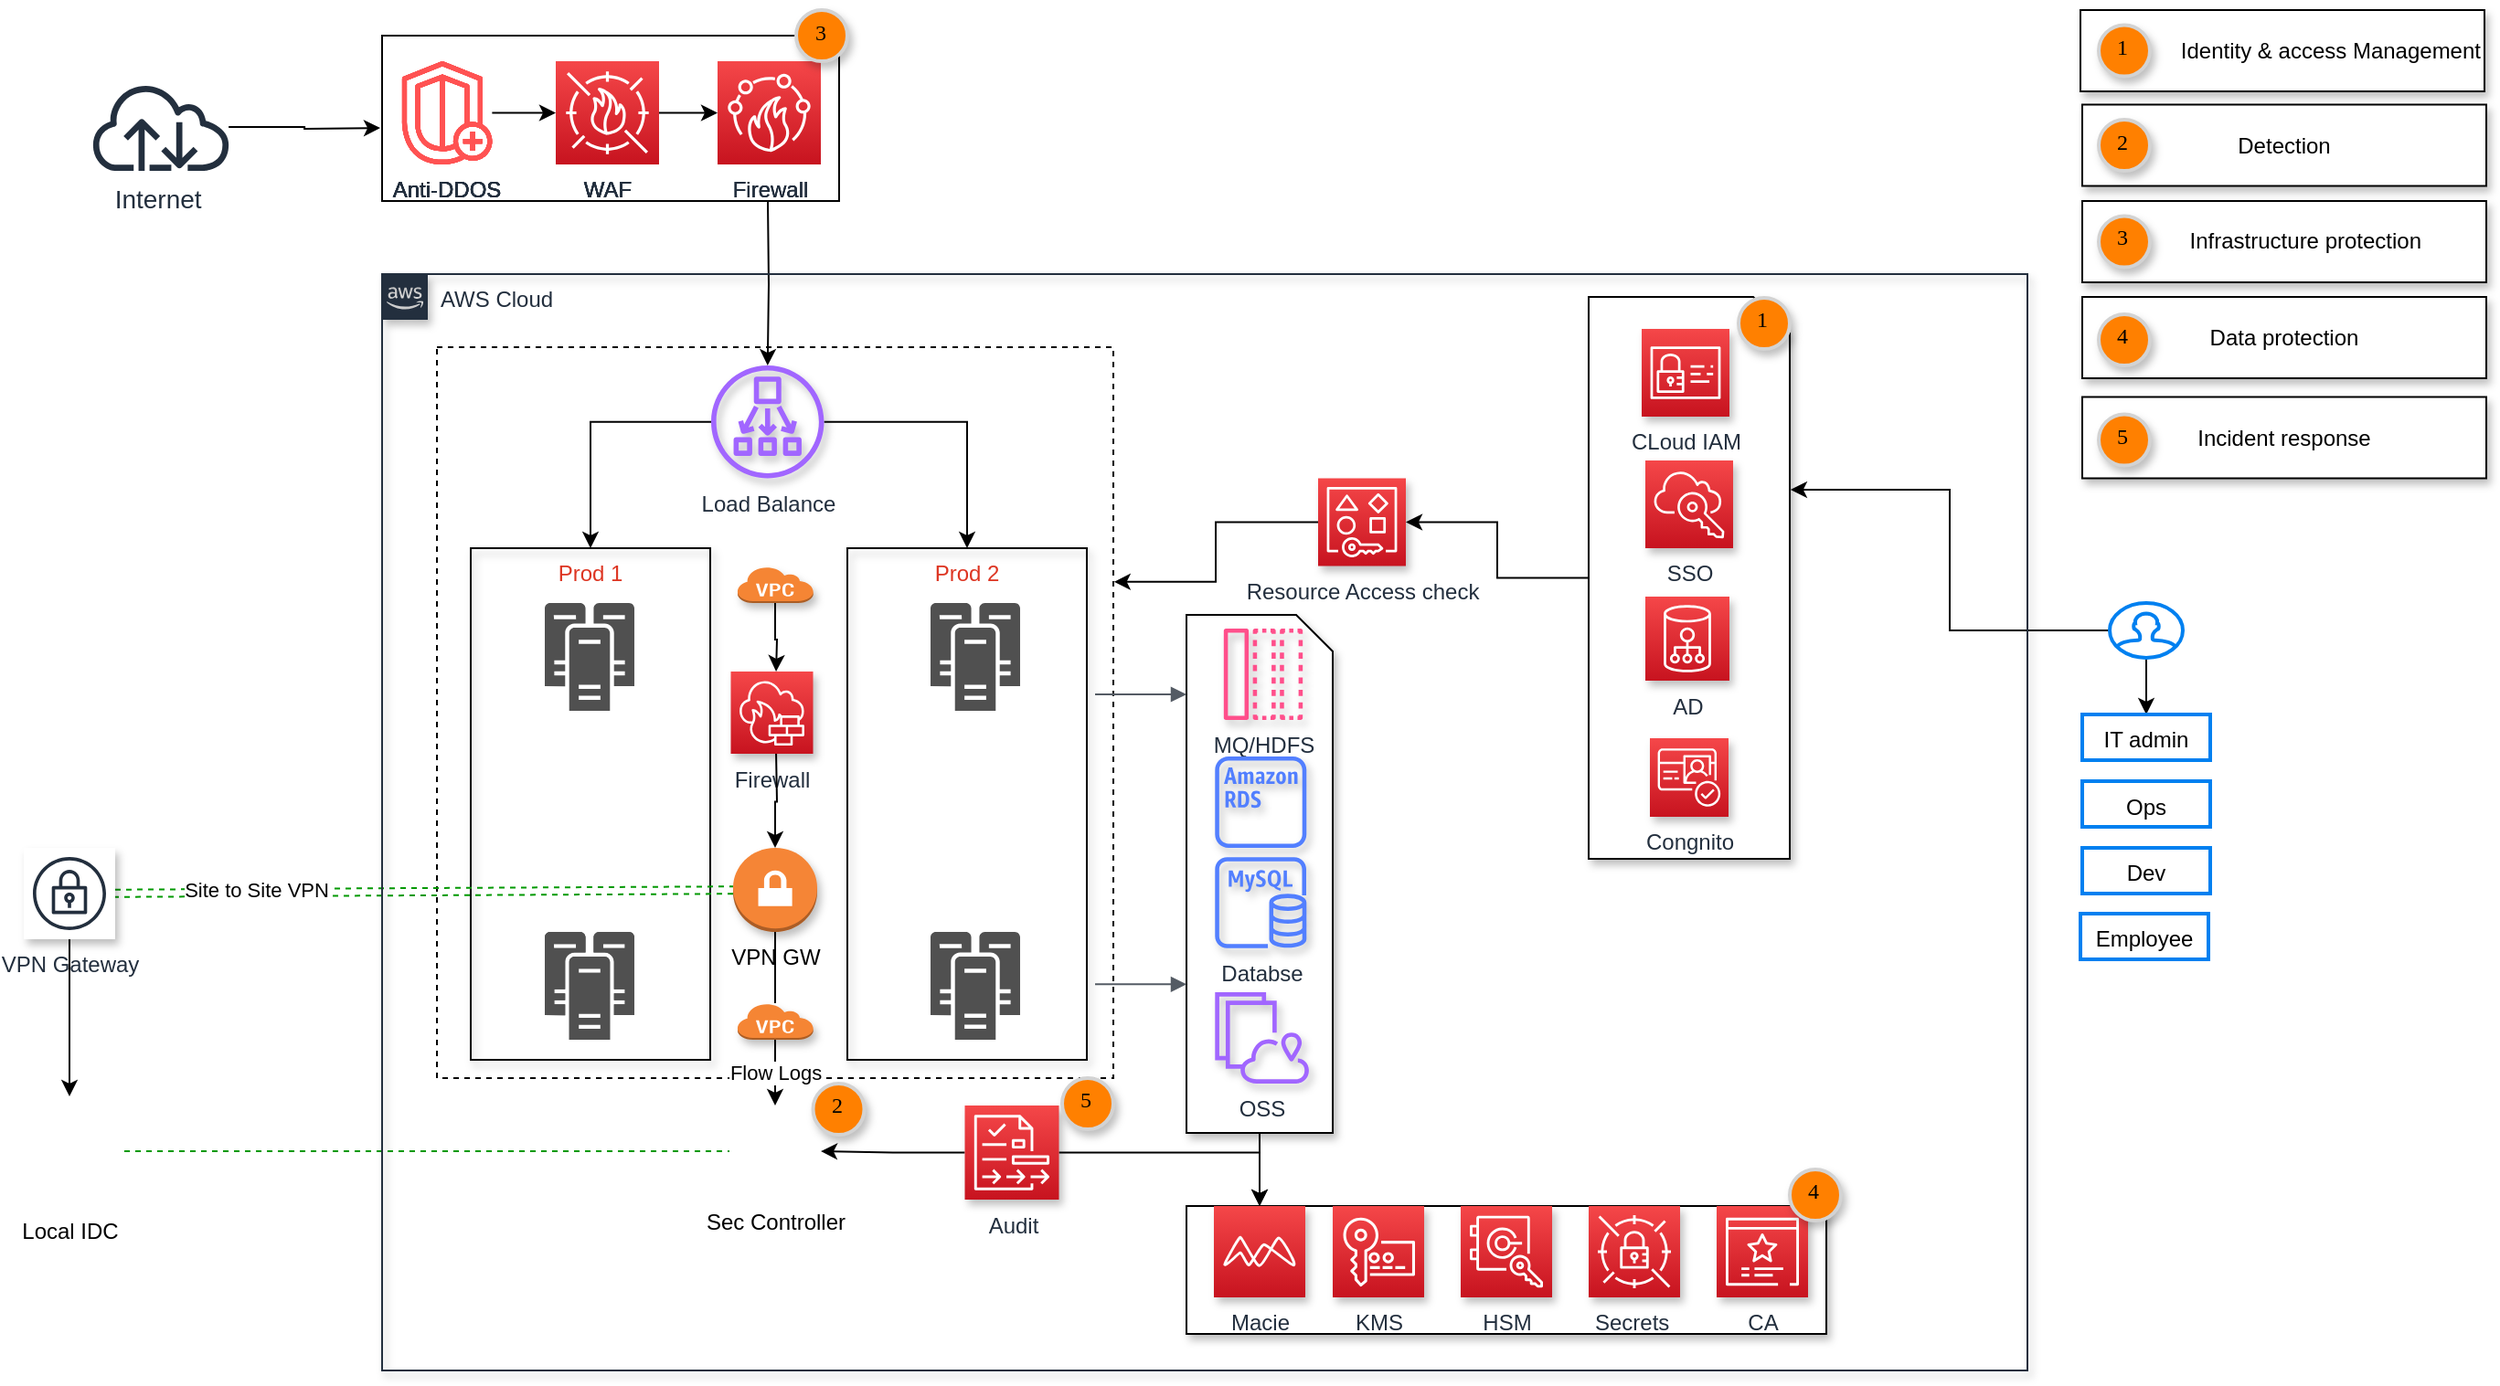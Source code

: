<mxfile version="15.0.3" type="github">
  <diagram id="Ht1M8jgEwFfnCIfOTk4-" name="Page-1">
    <mxGraphModel dx="1703" dy="727" grid="1" gridSize="10" guides="1" tooltips="1" connect="1" arrows="1" fold="1" page="1" pageScale="1" pageWidth="1169" pageHeight="827" math="0" shadow="0">
      <root>
        <mxCell id="0" />
        <mxCell id="1" parent="0" />
        <mxCell id="SFy-r6-ZwJ_fSL5g5nnQ-29" value="" style="fillColor=none;strokeColor=#000000;verticalAlign=top;fontStyle=0;fontColor=#DD3522;" vertex="1" parent="1">
          <mxGeometry x="240" y="29.5" width="250" height="90.5" as="geometry" />
        </mxCell>
        <mxCell id="UEzPUAAOIrF-is8g5C7q-107" value="" style="rounded=0;whiteSpace=wrap;html=1;labelBackgroundColor=none;fillColor=none;dashed=1;" parent="1" vertex="1">
          <mxGeometry x="270" y="200" width="370" height="400" as="geometry" />
        </mxCell>
        <mxCell id="SFy-r6-ZwJ_fSL5g5nnQ-14" style="edgeStyle=orthogonalEdgeStyle;rounded=0;orthogonalLoop=1;jettySize=auto;html=1;entryX=0;entryY=0.5;entryDx=0;entryDy=0;" edge="1" parent="1" source="SFy-r6-ZwJ_fSL5g5nnQ-13">
          <mxGeometry relative="1" as="geometry">
            <mxPoint x="239" y="80" as="targetPoint" />
          </mxGeometry>
        </mxCell>
        <mxCell id="SFy-r6-ZwJ_fSL5g5nnQ-13" value="&lt;font style=&quot;font-size: 14px&quot;&gt;Internet&amp;nbsp;&lt;/font&gt;" style="outlineConnect=0;fontColor=#232F3E;gradientColor=none;fillColor=#232F3E;strokeColor=none;dashed=0;verticalLabelPosition=bottom;verticalAlign=top;align=center;html=1;fontSize=12;fontStyle=0;aspect=fixed;pointerEvents=1;shape=mxgraph.aws4.internet;" vertex="1" parent="1">
          <mxGeometry x="80" y="55.5" width="78" height="48" as="geometry" />
        </mxCell>
        <mxCell id="SFy-r6-ZwJ_fSL5g5nnQ-16" value="Anti-DDOS" style="outlineConnect=0;fontColor=#232F3E;gradientColor=none;fillColor=#FF5252;strokeColor=none;dashed=0;verticalLabelPosition=bottom;verticalAlign=top;align=center;html=1;fontSize=12;fontStyle=0;aspect=fixed;pointerEvents=1;shape=mxgraph.aws4.shield_shield_advanced;" vertex="1" parent="1">
          <mxGeometry x="250" y="43.5" width="50.71" height="56.5" as="geometry" />
        </mxCell>
        <mxCell id="SFy-r6-ZwJ_fSL5g5nnQ-17" value="WAF" style="points=[[0,0,0],[0.25,0,0],[0.5,0,0],[0.75,0,0],[1,0,0],[0,1,0],[0.25,1,0],[0.5,1,0],[0.75,1,0],[1,1,0],[0,0.25,0],[0,0.5,0],[0,0.75,0],[1,0.25,0],[1,0.5,0],[1,0.75,0]];outlineConnect=0;fontColor=#232F3E;gradientColor=#F54749;gradientDirection=north;fillColor=#C7131F;strokeColor=#ffffff;dashed=0;verticalLabelPosition=bottom;verticalAlign=top;align=center;html=1;fontSize=12;fontStyle=0;aspect=fixed;shape=mxgraph.aws4.resourceIcon;resIcon=mxgraph.aws4.waf;" vertex="1" parent="1">
          <mxGeometry x="335" y="43.5" width="56.5" height="56.5" as="geometry" />
        </mxCell>
        <mxCell id="SFy-r6-ZwJ_fSL5g5nnQ-20" value="Firewall" style="points=[[0,0,0],[0.25,0,0],[0.5,0,0],[0.75,0,0],[1,0,0],[0,1,0],[0.25,1,0],[0.5,1,0],[0.75,1,0],[1,1,0],[0,0.25,0],[0,0.5,0],[0,0.75,0],[1,0.25,0],[1,0.5,0],[1,0.75,0]];outlineConnect=0;fontColor=#232F3E;gradientColor=#F54749;gradientDirection=north;fillColor=#C7131F;strokeColor=#ffffff;dashed=0;verticalLabelPosition=bottom;verticalAlign=top;align=center;html=1;fontSize=12;fontStyle=0;aspect=fixed;shape=mxgraph.aws4.resourceIcon;resIcon=mxgraph.aws4.firewall_manager;" vertex="1" parent="1">
          <mxGeometry x="423.5" y="43.5" width="56.5" height="56.5" as="geometry" />
        </mxCell>
        <mxCell id="SFy-r6-ZwJ_fSL5g5nnQ-21" value="Firewall" style="points=[[0,0,0],[0.25,0,0],[0.5,0,0],[0.75,0,0],[1,0,0],[0,1,0],[0.25,1,0],[0.5,1,0],[0.75,1,0],[1,1,0],[0,0.25,0],[0,0.5,0],[0,0.75,0],[1,0.25,0],[1,0.5,0],[1,0.75,0]];outlineConnect=0;fontColor=#232F3E;gradientColor=#F54749;gradientDirection=north;fillColor=#C7131F;strokeColor=#ffffff;dashed=0;verticalLabelPosition=bottom;verticalAlign=top;align=center;html=1;fontSize=12;fontStyle=0;aspect=fixed;shape=mxgraph.aws4.resourceIcon;resIcon=mxgraph.aws4.firewall_manager;" vertex="1" parent="1">
          <mxGeometry x="423.5" y="43.5" width="56.5" height="56.5" as="geometry" />
        </mxCell>
        <mxCell id="SFy-r6-ZwJ_fSL5g5nnQ-51" value="" style="edgeStyle=orthogonalEdgeStyle;rounded=0;orthogonalLoop=1;jettySize=auto;html=1;" edge="1" parent="1" target="SFy-r6-ZwJ_fSL5g5nnQ-49">
          <mxGeometry relative="1" as="geometry">
            <mxPoint x="451" y="120" as="sourcePoint" />
          </mxGeometry>
        </mxCell>
        <mxCell id="SFy-r6-ZwJ_fSL5g5nnQ-23" value="Firewall" style="points=[[0,0,0],[0.25,0,0],[0.5,0,0],[0.75,0,0],[1,0,0],[0,1,0],[0.25,1,0],[0.5,1,0],[0.75,1,0],[1,1,0],[0,0.25,0],[0,0.5,0],[0,0.75,0],[1,0.25,0],[1,0.5,0],[1,0.75,0]];outlineConnect=0;fontColor=#232F3E;gradientColor=#F54749;gradientDirection=north;fillColor=#C7131F;strokeColor=#ffffff;dashed=0;verticalLabelPosition=bottom;verticalAlign=top;align=center;html=1;fontSize=12;fontStyle=0;aspect=fixed;shape=mxgraph.aws4.resourceIcon;resIcon=mxgraph.aws4.firewall_manager;flipH=1;" vertex="1" parent="1">
          <mxGeometry x="423.5" y="43.5" width="56.5" height="56.5" as="geometry" />
        </mxCell>
        <mxCell id="SFy-r6-ZwJ_fSL5g5nnQ-27" value="Anti-DDOS" style="outlineConnect=0;fontColor=#232F3E;gradientColor=none;fillColor=#FF5252;strokeColor=none;dashed=0;verticalLabelPosition=bottom;verticalAlign=top;align=center;html=1;fontSize=12;fontStyle=0;aspect=fixed;pointerEvents=1;shape=mxgraph.aws4.shield_shield_advanced;" vertex="1" parent="1">
          <mxGeometry x="250" y="43.5" width="50.71" height="56.5" as="geometry" />
        </mxCell>
        <mxCell id="SFy-r6-ZwJ_fSL5g5nnQ-28" value="WAF" style="points=[[0,0,0],[0.25,0,0],[0.5,0,0],[0.75,0,0],[1,0,0],[0,1,0],[0.25,1,0],[0.5,1,0],[0.75,1,0],[1,1,0],[0,0.25,0],[0,0.5,0],[0,0.75,0],[1,0.25,0],[1,0.5,0],[1,0.75,0]];outlineConnect=0;fontColor=#232F3E;gradientColor=#F54749;gradientDirection=north;fillColor=#C7131F;strokeColor=#ffffff;dashed=0;verticalLabelPosition=bottom;verticalAlign=top;align=center;html=1;fontSize=12;fontStyle=0;aspect=fixed;shape=mxgraph.aws4.resourceIcon;resIcon=mxgraph.aws4.waf;" vertex="1" parent="1">
          <mxGeometry x="335" y="43.5" width="56.5" height="56.5" as="geometry" />
        </mxCell>
        <mxCell id="SFy-r6-ZwJ_fSL5g5nnQ-32" value="Anti-DDOS" style="outlineConnect=0;fontColor=#232F3E;gradientColor=none;fillColor=#FF5252;strokeColor=none;dashed=0;verticalLabelPosition=bottom;verticalAlign=top;align=center;html=1;fontSize=12;fontStyle=0;aspect=fixed;pointerEvents=1;shape=mxgraph.aws4.shield_shield_advanced;" vertex="1" parent="1">
          <mxGeometry x="250" y="43.5" width="50.71" height="56.5" as="geometry" />
        </mxCell>
        <mxCell id="SFy-r6-ZwJ_fSL5g5nnQ-33" value="WAF" style="points=[[0,0,0],[0.25,0,0],[0.5,0,0],[0.75,0,0],[1,0,0],[0,1,0],[0.25,1,0],[0.5,1,0],[0.75,1,0],[1,1,0],[0,0.25,0],[0,0.5,0],[0,0.75,0],[1,0.25,0],[1,0.5,0],[1,0.75,0]];outlineConnect=0;fontColor=#232F3E;gradientColor=#F54749;gradientDirection=north;fillColor=#C7131F;strokeColor=#ffffff;dashed=0;verticalLabelPosition=bottom;verticalAlign=top;align=center;html=1;fontSize=12;fontStyle=0;aspect=fixed;shape=mxgraph.aws4.resourceIcon;resIcon=mxgraph.aws4.waf;" vertex="1" parent="1">
          <mxGeometry x="335" y="43.5" width="56.5" height="56.5" as="geometry" />
        </mxCell>
        <mxCell id="SFy-r6-ZwJ_fSL5g5nnQ-34" value="Anti-DDOS" style="outlineConnect=0;fontColor=#232F3E;gradientColor=none;fillColor=#FF5252;strokeColor=none;dashed=0;verticalLabelPosition=bottom;verticalAlign=top;align=center;html=1;fontSize=12;fontStyle=0;aspect=fixed;pointerEvents=1;shape=mxgraph.aws4.shield_shield_advanced;" vertex="1" parent="1">
          <mxGeometry x="250" y="43.5" width="50.71" height="56.5" as="geometry" />
        </mxCell>
        <mxCell id="SFy-r6-ZwJ_fSL5g5nnQ-35" value="WAF" style="points=[[0,0,0],[0.25,0,0],[0.5,0,0],[0.75,0,0],[1,0,0],[0,1,0],[0.25,1,0],[0.5,1,0],[0.75,1,0],[1,1,0],[0,0.25,0],[0,0.5,0],[0,0.75,0],[1,0.25,0],[1,0.5,0],[1,0.75,0]];outlineConnect=0;fontColor=#232F3E;gradientColor=#F54749;gradientDirection=north;fillColor=#C7131F;strokeColor=#ffffff;dashed=0;verticalLabelPosition=bottom;verticalAlign=top;align=center;html=1;fontSize=12;fontStyle=0;aspect=fixed;shape=mxgraph.aws4.resourceIcon;resIcon=mxgraph.aws4.waf;" vertex="1" parent="1">
          <mxGeometry x="335" y="43.5" width="56.5" height="56.5" as="geometry" />
        </mxCell>
        <mxCell id="SFy-r6-ZwJ_fSL5g5nnQ-36" value="Anti-DDOS" style="outlineConnect=0;fontColor=#232F3E;gradientColor=none;fillColor=#FF5252;strokeColor=none;dashed=0;verticalLabelPosition=bottom;verticalAlign=top;align=center;html=1;fontSize=12;fontStyle=0;aspect=fixed;pointerEvents=1;shape=mxgraph.aws4.shield_shield_advanced;" vertex="1" parent="1">
          <mxGeometry x="250" y="43.5" width="50.71" height="56.5" as="geometry" />
        </mxCell>
        <mxCell id="SFy-r6-ZwJ_fSL5g5nnQ-44" value="" style="edgeStyle=orthogonalEdgeStyle;rounded=0;orthogonalLoop=1;jettySize=auto;html=1;" edge="1" parent="1" source="SFy-r6-ZwJ_fSL5g5nnQ-41" target="SFy-r6-ZwJ_fSL5g5nnQ-23">
          <mxGeometry relative="1" as="geometry" />
        </mxCell>
        <mxCell id="SFy-r6-ZwJ_fSL5g5nnQ-41" value="WAF" style="points=[[0,0,0],[0.25,0,0],[0.5,0,0],[0.75,0,0],[1,0,0],[0,1,0],[0.25,1,0],[0.5,1,0],[0.75,1,0],[1,1,0],[0,0.25,0],[0,0.5,0],[0,0.75,0],[1,0.25,0],[1,0.5,0],[1,0.75,0]];outlineConnect=0;fontColor=#232F3E;gradientColor=#F54749;gradientDirection=north;fillColor=#C7131F;strokeColor=#ffffff;dashed=0;verticalLabelPosition=bottom;verticalAlign=top;align=center;html=1;fontSize=12;fontStyle=0;aspect=fixed;shape=mxgraph.aws4.resourceIcon;resIcon=mxgraph.aws4.waf;" vertex="1" parent="1">
          <mxGeometry x="335" y="43.5" width="56.5" height="56.5" as="geometry" />
        </mxCell>
        <mxCell id="SFy-r6-ZwJ_fSL5g5nnQ-43" value="" style="edgeStyle=orthogonalEdgeStyle;rounded=0;orthogonalLoop=1;jettySize=auto;html=1;" edge="1" parent="1" source="SFy-r6-ZwJ_fSL5g5nnQ-42" target="SFy-r6-ZwJ_fSL5g5nnQ-41">
          <mxGeometry relative="1" as="geometry" />
        </mxCell>
        <mxCell id="SFy-r6-ZwJ_fSL5g5nnQ-42" value="Anti-DDOS" style="outlineConnect=0;fontColor=#232F3E;gradientColor=none;fillColor=#FF5252;strokeColor=none;dashed=0;verticalLabelPosition=bottom;verticalAlign=top;align=center;html=1;fontSize=12;fontStyle=0;aspect=fixed;pointerEvents=1;shape=mxgraph.aws4.shield_shield_advanced;" vertex="1" parent="1">
          <mxGeometry x="250" y="43.5" width="50.71" height="56.5" as="geometry" />
        </mxCell>
        <mxCell id="SFy-r6-ZwJ_fSL5g5nnQ-66" style="edgeStyle=orthogonalEdgeStyle;rounded=0;orthogonalLoop=1;jettySize=auto;html=1;entryX=0.5;entryY=0;entryDx=0;entryDy=0;" edge="1" parent="1" source="SFy-r6-ZwJ_fSL5g5nnQ-49" target="SFy-r6-ZwJ_fSL5g5nnQ-55">
          <mxGeometry relative="1" as="geometry" />
        </mxCell>
        <mxCell id="SFy-r6-ZwJ_fSL5g5nnQ-70" style="edgeStyle=orthogonalEdgeStyle;rounded=0;orthogonalLoop=1;jettySize=auto;html=1;entryX=0.5;entryY=0;entryDx=0;entryDy=0;" edge="1" parent="1" source="SFy-r6-ZwJ_fSL5g5nnQ-49" target="SFy-r6-ZwJ_fSL5g5nnQ-67">
          <mxGeometry relative="1" as="geometry" />
        </mxCell>
        <mxCell id="SFy-r6-ZwJ_fSL5g5nnQ-49" value="Load Balance" style="outlineConnect=0;fontColor=#232F3E;gradientColor=none;fillColor=#A166FF;strokeColor=none;dashed=0;verticalLabelPosition=bottom;verticalAlign=top;align=center;html=1;fontSize=12;fontStyle=0;aspect=fixed;pointerEvents=1;shape=mxgraph.aws4.network_load_balancer;shadow=1;direction=south;" vertex="1" parent="1">
          <mxGeometry x="420" y="210" width="61.75" height="61.75" as="geometry" />
        </mxCell>
        <mxCell id="SFy-r6-ZwJ_fSL5g5nnQ-55" value="Prod 1" style="fillColor=none;strokeColor=#000000;verticalAlign=top;fontStyle=0;fontColor=#DD3522;shadow=1;" vertex="1" parent="1">
          <mxGeometry x="288.5" y="310" width="131" height="280" as="geometry" />
        </mxCell>
        <mxCell id="SFy-r6-ZwJ_fSL5g5nnQ-67" value="Prod 2" style="fillColor=none;strokeColor=#000000;verticalAlign=top;fontStyle=0;fontColor=#DD3522;shadow=1;" vertex="1" parent="1">
          <mxGeometry x="494.5" y="310" width="131" height="280" as="geometry" />
        </mxCell>
        <mxCell id="SFy-r6-ZwJ_fSL5g5nnQ-82" value="" style="pointerEvents=1;shadow=0;dashed=0;html=1;strokeColor=none;fillColor=#505050;labelPosition=center;verticalLabelPosition=bottom;verticalAlign=top;outlineConnect=0;align=center;shape=mxgraph.office.servers.cluster_server;" vertex="1" parent="1">
          <mxGeometry x="329" y="340" width="49" height="59" as="geometry" />
        </mxCell>
        <mxCell id="SFy-r6-ZwJ_fSL5g5nnQ-84" value="" style="pointerEvents=1;shadow=0;dashed=0;html=1;strokeColor=none;fillColor=#505050;labelPosition=center;verticalLabelPosition=bottom;verticalAlign=top;outlineConnect=0;align=center;shape=mxgraph.office.servers.cluster_server;" vertex="1" parent="1">
          <mxGeometry x="329" y="520" width="49" height="59" as="geometry" />
        </mxCell>
        <mxCell id="SFy-r6-ZwJ_fSL5g5nnQ-85" value="" style="pointerEvents=1;shadow=0;dashed=0;html=1;strokeColor=none;fillColor=#505050;labelPosition=center;verticalLabelPosition=bottom;verticalAlign=top;outlineConnect=0;align=center;shape=mxgraph.office.servers.cluster_server;" vertex="1" parent="1">
          <mxGeometry x="329" y="520" width="49" height="59" as="geometry" />
        </mxCell>
        <mxCell id="SFy-r6-ZwJ_fSL5g5nnQ-87" value="" style="pointerEvents=1;shadow=0;dashed=0;html=1;strokeColor=none;fillColor=#505050;labelPosition=center;verticalLabelPosition=bottom;verticalAlign=top;outlineConnect=0;align=center;shape=mxgraph.office.servers.cluster_server;" vertex="1" parent="1">
          <mxGeometry x="540" y="340" width="49" height="59" as="geometry" />
        </mxCell>
        <mxCell id="SFy-r6-ZwJ_fSL5g5nnQ-88" value="" style="pointerEvents=1;shadow=0;dashed=0;html=1;strokeColor=none;fillColor=#505050;labelPosition=center;verticalLabelPosition=bottom;verticalAlign=top;outlineConnect=0;align=center;shape=mxgraph.office.servers.cluster_server;" vertex="1" parent="1">
          <mxGeometry x="540" y="520" width="49" height="59" as="geometry" />
        </mxCell>
        <mxCell id="SFy-r6-ZwJ_fSL5g5nnQ-91" value="Firewall" style="points=[[0,0,0],[0.25,0,0],[0.5,0,0],[0.75,0,0],[1,0,0],[0,1,0],[0.25,1,0],[0.5,1,0],[0.75,1,0],[1,1,0],[0,0.25,0],[0,0.5,0],[0,0.75,0],[1,0.25,0],[1,0.5,0],[1,0.75,0]];outlineConnect=0;fontColor=#232F3E;gradientColor=#F54749;gradientDirection=north;fillColor=#C7131F;strokeColor=#ffffff;dashed=0;verticalLabelPosition=bottom;verticalAlign=top;align=center;html=1;fontSize=12;fontStyle=0;aspect=fixed;shape=mxgraph.aws4.resourceIcon;resIcon=mxgraph.aws4.network_firewall;shadow=1;" vertex="1" parent="1">
          <mxGeometry x="430.75" y="377.5" width="45" height="45" as="geometry" />
        </mxCell>
        <mxCell id="SFy-r6-ZwJ_fSL5g5nnQ-99" style="endArrow=none;dashed=1;html=1;shape=link;strokeColor=#009900;" edge="1" parent="1" source="SFy-r6-ZwJ_fSL5g5nnQ-93" target="SFy-r6-ZwJ_fSL5g5nnQ-98">
          <mxGeometry relative="1" as="geometry" />
        </mxCell>
        <mxCell id="SFy-r6-ZwJ_fSL5g5nnQ-103" value="Site to Site VPN" style="edgeLabel;html=1;align=center;verticalAlign=middle;resizable=0;points=[];" vertex="1" connectable="0" parent="SFy-r6-ZwJ_fSL5g5nnQ-99">
          <mxGeometry x="0.179" y="-1" relative="1" as="geometry">
            <mxPoint x="-62" as="offset" />
          </mxGeometry>
        </mxCell>
        <mxCell id="SFy-r6-ZwJ_fSL5g5nnQ-126" value="Flow Logs" style="edgeStyle=orthogonalEdgeStyle;rounded=0;orthogonalLoop=1;jettySize=auto;html=1;strokeColor=#000000;startArrow=none;" edge="1" parent="1" source="SFy-r6-ZwJ_fSL5g5nnQ-130" target="SFy-r6-ZwJ_fSL5g5nnQ-121">
          <mxGeometry relative="1" as="geometry" />
        </mxCell>
        <mxCell id="SFy-r6-ZwJ_fSL5g5nnQ-93" value="VPN GW" style="outlineConnect=0;dashed=0;verticalLabelPosition=bottom;verticalAlign=top;align=center;html=1;shape=mxgraph.aws3.vpn_gateway;fillColor=#F58536;gradientColor=none;shadow=1;strokeColor=#000000;" vertex="1" parent="1">
          <mxGeometry x="432" y="474" width="46" height="46" as="geometry" />
        </mxCell>
        <mxCell id="SFy-r6-ZwJ_fSL5g5nnQ-127" style="endArrow=none;dashed=1;html=1;strokeColor=#009900;" edge="1" parent="1" source="SFy-r6-ZwJ_fSL5g5nnQ-96" target="SFy-r6-ZwJ_fSL5g5nnQ-121">
          <mxGeometry relative="1" as="geometry" />
        </mxCell>
        <mxCell id="SFy-r6-ZwJ_fSL5g5nnQ-96" value="Local IDC" style="shape=image;html=1;verticalAlign=top;verticalLabelPosition=bottom;labelBackgroundColor=#ffffff;imageAspect=0;aspect=fixed;image=https://cdn2.iconfinder.com/data/icons/mini-icon-set-map-location/91/Location_22-128.png;shadow=1;strokeColor=#000000;" vertex="1" parent="1">
          <mxGeometry x="39" y="610" width="60" height="60" as="geometry" />
        </mxCell>
        <mxCell id="SFy-r6-ZwJ_fSL5g5nnQ-102" value="" style="edgeStyle=orthogonalEdgeStyle;rounded=0;orthogonalLoop=1;jettySize=auto;html=1;strokeColor=#000000;" edge="1" parent="1" source="SFy-r6-ZwJ_fSL5g5nnQ-98" target="SFy-r6-ZwJ_fSL5g5nnQ-96">
          <mxGeometry relative="1" as="geometry" />
        </mxCell>
        <mxCell id="SFy-r6-ZwJ_fSL5g5nnQ-98" value="VPN Gateway" style="outlineConnect=0;fontColor=#232F3E;gradientColor=none;strokeColor=#232F3E;fillColor=#ffffff;dashed=0;verticalLabelPosition=bottom;verticalAlign=top;align=center;html=1;fontSize=12;fontStyle=0;aspect=fixed;shape=mxgraph.aws4.resourceIcon;resIcon=mxgraph.aws4.vpn_gateway;shadow=1;" vertex="1" parent="1">
          <mxGeometry x="44" y="474" width="50" height="50" as="geometry" />
        </mxCell>
        <mxCell id="SFy-r6-ZwJ_fSL5g5nnQ-117" value="" style="edgeStyle=orthogonalEdgeStyle;rounded=0;orthogonalLoop=1;jettySize=auto;html=1;strokeColor=#000000;" edge="1" parent="1" source="SFy-r6-ZwJ_fSL5g5nnQ-106">
          <mxGeometry relative="1" as="geometry">
            <mxPoint x="455.529" y="377.5" as="targetPoint" />
          </mxGeometry>
        </mxCell>
        <mxCell id="SFy-r6-ZwJ_fSL5g5nnQ-106" value="" style="outlineConnect=0;dashed=0;verticalLabelPosition=bottom;verticalAlign=top;align=center;html=1;shape=mxgraph.aws3.virtual_private_cloud;fillColor=#F58534;gradientColor=none;shadow=1;strokeColor=#000000;" vertex="1" parent="1">
          <mxGeometry x="434.12" y="320" width="41.75" height="20" as="geometry" />
        </mxCell>
        <mxCell id="SFy-r6-ZwJ_fSL5g5nnQ-118" value="" style="edgeStyle=orthogonalEdgeStyle;rounded=0;orthogonalLoop=1;jettySize=auto;html=1;strokeColor=#000000;" edge="1" parent="1" target="SFy-r6-ZwJ_fSL5g5nnQ-93">
          <mxGeometry relative="1" as="geometry">
            <mxPoint x="455.529" y="422.5" as="sourcePoint" />
          </mxGeometry>
        </mxCell>
        <mxCell id="SFy-r6-ZwJ_fSL5g5nnQ-121" value="Sec Controller" style="shape=image;html=1;verticalAlign=top;verticalLabelPosition=bottom;labelBackgroundColor=#ffffff;imageAspect=0;aspect=fixed;image=https://cdn4.iconfinder.com/data/icons/online-marketing-hand-drawn-vol-4/52/services__support__business__help__assistance__call__center-128.png;shadow=1;strokeColor=#000000;" vertex="1" parent="1">
          <mxGeometry x="430" y="615" width="50" height="50" as="geometry" />
        </mxCell>
        <mxCell id="SFy-r6-ZwJ_fSL5g5nnQ-129" value="" style="verticalLabelPosition=bottom;verticalAlign=top;html=1;shape=card;whiteSpace=wrap;size=20;arcSize=12;shadow=1;strokeColor=#000000;direction=south;" vertex="1" parent="1">
          <mxGeometry x="680" y="346.5" width="80" height="283.5" as="geometry" />
        </mxCell>
        <mxCell id="SFy-r6-ZwJ_fSL5g5nnQ-164" value="" style="edgeStyle=orthogonalEdgeStyle;rounded=0;orthogonalLoop=1;jettySize=auto;html=1;strokeColor=#000000;" edge="1" parent="1" source="SFy-r6-ZwJ_fSL5g5nnQ-129" target="SFy-r6-ZwJ_fSL5g5nnQ-163">
          <mxGeometry relative="1" as="geometry" />
        </mxCell>
        <mxCell id="SFy-r6-ZwJ_fSL5g5nnQ-130" value="" style="outlineConnect=0;dashed=0;verticalLabelPosition=bottom;verticalAlign=top;align=center;html=1;shape=mxgraph.aws3.virtual_private_cloud;fillColor=#F58534;gradientColor=none;shadow=1;strokeColor=#000000;" vertex="1" parent="1">
          <mxGeometry x="434.12" y="559" width="41.75" height="20" as="geometry" />
        </mxCell>
        <mxCell id="SFy-r6-ZwJ_fSL5g5nnQ-131" value="" style="edgeStyle=orthogonalEdgeStyle;rounded=0;orthogonalLoop=1;jettySize=auto;html=1;strokeColor=#000000;endArrow=none;" edge="1" parent="1" source="SFy-r6-ZwJ_fSL5g5nnQ-93" target="SFy-r6-ZwJ_fSL5g5nnQ-130">
          <mxGeometry relative="1" as="geometry">
            <mxPoint x="455" y="520.0" as="sourcePoint" />
            <mxPoint x="455" y="615" as="targetPoint" />
          </mxGeometry>
        </mxCell>
        <mxCell id="SFy-r6-ZwJ_fSL5g5nnQ-137" value="" style="edgeStyle=orthogonalEdgeStyle;rounded=0;orthogonalLoop=1;jettySize=auto;html=1;strokeColor=#000000;" edge="1" parent="1" source="SFy-r6-ZwJ_fSL5g5nnQ-135" target="SFy-r6-ZwJ_fSL5g5nnQ-136">
          <mxGeometry relative="1" as="geometry" />
        </mxCell>
        <mxCell id="SFy-r6-ZwJ_fSL5g5nnQ-142" style="edgeStyle=orthogonalEdgeStyle;rounded=0;orthogonalLoop=1;jettySize=auto;html=1;entryX=0.343;entryY=-0.004;entryDx=0;entryDy=0;entryPerimeter=0;strokeColor=#000000;" edge="1" parent="1" source="SFy-r6-ZwJ_fSL5g5nnQ-135" target="SFy-r6-ZwJ_fSL5g5nnQ-143">
          <mxGeometry relative="1" as="geometry" />
        </mxCell>
        <mxCell id="SFy-r6-ZwJ_fSL5g5nnQ-135" value="" style="html=1;verticalLabelPosition=bottom;align=center;labelBackgroundColor=#ffffff;verticalAlign=top;strokeWidth=2;strokeColor=#0080F0;shadow=0;dashed=0;shape=mxgraph.ios7.icons.user;fillColor=#FFFFFF;" vertex="1" parent="1">
          <mxGeometry x="1185" y="340" width="40" height="30" as="geometry" />
        </mxCell>
        <mxCell id="SFy-r6-ZwJ_fSL5g5nnQ-136" value="IT admin" style="whiteSpace=wrap;html=1;shadow=0;dashed=0;verticalAlign=top;strokeColor=#0080F0;strokeWidth=2;fillColor=#FFFFFF;labelBackgroundColor=#ffffff;" vertex="1" parent="1">
          <mxGeometry x="1170" y="401" width="70" height="25" as="geometry" />
        </mxCell>
        <mxCell id="SFy-r6-ZwJ_fSL5g5nnQ-139" value="Ops" style="whiteSpace=wrap;html=1;shadow=0;dashed=0;verticalAlign=top;strokeColor=#0080F0;strokeWidth=2;fillColor=#FFFFFF;labelBackgroundColor=#ffffff;" vertex="1" parent="1">
          <mxGeometry x="1170" y="437.5" width="70" height="25" as="geometry" />
        </mxCell>
        <mxCell id="SFy-r6-ZwJ_fSL5g5nnQ-140" value="Dev" style="whiteSpace=wrap;html=1;shadow=0;dashed=0;verticalAlign=top;strokeColor=#0080F0;strokeWidth=2;fillColor=#FFFFFF;labelBackgroundColor=#ffffff;" vertex="1" parent="1">
          <mxGeometry x="1170" y="474" width="70" height="25" as="geometry" />
        </mxCell>
        <mxCell id="SFy-r6-ZwJ_fSL5g5nnQ-141" value="Employee" style="whiteSpace=wrap;html=1;shadow=0;dashed=0;verticalAlign=top;strokeColor=#0080F0;strokeWidth=2;fillColor=#FFFFFF;labelBackgroundColor=#ffffff;" vertex="1" parent="1">
          <mxGeometry x="1169" y="510" width="70" height="25" as="geometry" />
        </mxCell>
        <mxCell id="SFy-r6-ZwJ_fSL5g5nnQ-156" style="edgeStyle=orthogonalEdgeStyle;rounded=0;orthogonalLoop=1;jettySize=auto;html=1;entryX=1;entryY=0.5;entryDx=0;entryDy=0;entryPerimeter=0;strokeColor=#000000;" edge="1" parent="1" source="SFy-r6-ZwJ_fSL5g5nnQ-143" target="SFy-r6-ZwJ_fSL5g5nnQ-149">
          <mxGeometry relative="1" as="geometry" />
        </mxCell>
        <mxCell id="SFy-r6-ZwJ_fSL5g5nnQ-143" value="" style="verticalLabelPosition=bottom;verticalAlign=top;html=1;shape=card;whiteSpace=wrap;size=20;arcSize=12;shadow=1;strokeColor=#000000;direction=south;" vertex="1" parent="1">
          <mxGeometry x="900" y="172.5" width="110" height="307.5" as="geometry" />
        </mxCell>
        <mxCell id="SFy-r6-ZwJ_fSL5g5nnQ-145" value="SSO&lt;br&gt;" style="points=[[0,0,0],[0.25,0,0],[0.5,0,0],[0.75,0,0],[1,0,0],[0,1,0],[0.25,1,0],[0.5,1,0],[0.75,1,0],[1,1,0],[0,0.25,0],[0,0.5,0],[0,0.75,0],[1,0.25,0],[1,0.5,0],[1,0.75,0]];outlineConnect=0;fontColor=#232F3E;gradientColor=#F54749;gradientDirection=north;fillColor=#C7131F;strokeColor=#ffffff;dashed=0;verticalLabelPosition=bottom;verticalAlign=top;align=center;html=1;fontSize=12;fontStyle=0;aspect=fixed;shape=mxgraph.aws4.resourceIcon;resIcon=mxgraph.aws4.single_sign_on;shadow=1;" vertex="1" parent="1">
          <mxGeometry x="931" y="262" width="48" height="48" as="geometry" />
        </mxCell>
        <mxCell id="SFy-r6-ZwJ_fSL5g5nnQ-146" value="AD" style="points=[[0,0,0],[0.25,0,0],[0.5,0,0],[0.75,0,0],[1,0,0],[0,1,0],[0.25,1,0],[0.5,1,0],[0.75,1,0],[1,1,0],[0,0.25,0],[0,0.5,0],[0,0.75,0],[1,0.25,0],[1,0.5,0],[1,0.75,0]];outlineConnect=0;fontColor=#232F3E;gradientColor=#F54749;gradientDirection=north;fillColor=#C7131F;strokeColor=#ffffff;dashed=0;verticalLabelPosition=bottom;verticalAlign=top;align=center;html=1;fontSize=12;fontStyle=0;aspect=fixed;shape=mxgraph.aws4.resourceIcon;resIcon=mxgraph.aws4.cloud_directory;shadow=1;" vertex="1" parent="1">
          <mxGeometry x="931" y="336.5" width="46" height="46" as="geometry" />
        </mxCell>
        <mxCell id="SFy-r6-ZwJ_fSL5g5nnQ-147" value="CLoud IAM" style="points=[[0,0,0],[0.25,0,0],[0.5,0,0],[0.75,0,0],[1,0,0],[0,1,0],[0.25,1,0],[0.5,1,0],[0.75,1,0],[1,1,0],[0,0.25,0],[0,0.5,0],[0,0.75,0],[1,0.25,0],[1,0.5,0],[1,0.75,0]];outlineConnect=0;fontColor=#232F3E;gradientColor=#F54749;gradientDirection=north;fillColor=#C7131F;strokeColor=#ffffff;dashed=0;verticalLabelPosition=bottom;verticalAlign=top;align=center;html=1;fontSize=12;fontStyle=0;aspect=fixed;shape=mxgraph.aws4.resourceIcon;resIcon=mxgraph.aws4.identity_and_access_management;shadow=1;" vertex="1" parent="1">
          <mxGeometry x="929" y="190" width="48" height="48" as="geometry" />
        </mxCell>
        <mxCell id="SFy-r6-ZwJ_fSL5g5nnQ-155" style="edgeStyle=orthogonalEdgeStyle;rounded=0;orthogonalLoop=1;jettySize=auto;html=1;entryX=1.001;entryY=0.321;entryDx=0;entryDy=0;entryPerimeter=0;strokeColor=#000000;" edge="1" parent="1" source="SFy-r6-ZwJ_fSL5g5nnQ-149" target="UEzPUAAOIrF-is8g5C7q-107">
          <mxGeometry relative="1" as="geometry" />
        </mxCell>
        <mxCell id="SFy-r6-ZwJ_fSL5g5nnQ-149" value="Resource Access check" style="points=[[0,0,0],[0.25,0,0],[0.5,0,0],[0.75,0,0],[1,0,0],[0,1,0],[0.25,1,0],[0.5,1,0],[0.75,1,0],[1,1,0],[0,0.25,0],[0,0.5,0],[0,0.75,0],[1,0.25,0],[1,0.5,0],[1,0.75,0]];outlineConnect=0;fontColor=#232F3E;gradientColor=#F54749;gradientDirection=north;fillColor=#C7131F;strokeColor=#ffffff;dashed=0;verticalLabelPosition=bottom;verticalAlign=top;align=center;html=1;fontSize=12;fontStyle=0;aspect=fixed;shape=mxgraph.aws4.resourceIcon;resIcon=mxgraph.aws4.resource_access_manager;shadow=1;" vertex="1" parent="1">
          <mxGeometry x="752" y="271.75" width="48" height="48" as="geometry" />
        </mxCell>
        <mxCell id="SFy-r6-ZwJ_fSL5g5nnQ-153" value="Congnito" style="points=[[0,0,0],[0.25,0,0],[0.5,0,0],[0.75,0,0],[1,0,0],[0,1,0],[0.25,1,0],[0.5,1,0],[0.75,1,0],[1,1,0],[0,0.25,0],[0,0.5,0],[0,0.75,0],[1,0.25,0],[1,0.5,0],[1,0.75,0]];outlineConnect=0;fontColor=#232F3E;gradientColor=#F54749;gradientDirection=north;fillColor=#C7131F;strokeColor=#ffffff;dashed=0;verticalLabelPosition=bottom;verticalAlign=top;align=center;html=1;fontSize=12;fontStyle=0;aspect=fixed;shape=mxgraph.aws4.resourceIcon;resIcon=mxgraph.aws4.cognito;shadow=1;" vertex="1" parent="1">
          <mxGeometry x="933.5" y="414" width="43" height="43" as="geometry" />
        </mxCell>
        <mxCell id="SFy-r6-ZwJ_fSL5g5nnQ-157" value="MQ/HDFS" style="outlineConnect=0;fontColor=#232F3E;gradientColor=none;fillColor=#FF4F8B;strokeColor=none;dashed=0;verticalLabelPosition=bottom;verticalAlign=top;align=center;html=1;fontSize=12;fontStyle=0;aspect=fixed;pointerEvents=1;shape=mxgraph.aws4.message;shadow=1;" vertex="1" parent="1">
          <mxGeometry x="697.64" y="354" width="48.72" height="50" as="geometry" />
        </mxCell>
        <mxCell id="SFy-r6-ZwJ_fSL5g5nnQ-158" value="" style="outlineConnect=0;fontColor=#232F3E;gradientColor=none;fillColor=#527FFF;strokeColor=none;dashed=0;verticalLabelPosition=bottom;verticalAlign=top;align=center;html=1;fontSize=12;fontStyle=0;aspect=fixed;pointerEvents=1;shape=mxgraph.aws4.rds_instance_alt;shadow=1;" vertex="1" parent="1">
          <mxGeometry x="695.64" y="424" width="50" height="50" as="geometry" />
        </mxCell>
        <mxCell id="SFy-r6-ZwJ_fSL5g5nnQ-160" value="Databse" style="outlineConnect=0;fontColor=#232F3E;gradientColor=none;fillColor=#527FFF;strokeColor=none;dashed=0;verticalLabelPosition=bottom;verticalAlign=top;align=center;html=1;fontSize=12;fontStyle=0;aspect=fixed;pointerEvents=1;shape=mxgraph.aws4.rds_mysql_instance;shadow=1;" vertex="1" parent="1">
          <mxGeometry x="695.64" y="479" width="50" height="50" as="geometry" />
        </mxCell>
        <mxCell id="SFy-r6-ZwJ_fSL5g5nnQ-162" value="" style="rounded=0;whiteSpace=wrap;html=1;shadow=1;strokeColor=#000000;fillColor=#FFFFFF;" vertex="1" parent="1">
          <mxGeometry x="680" y="670" width="350" height="70" as="geometry" />
        </mxCell>
        <mxCell id="SFy-r6-ZwJ_fSL5g5nnQ-161" value="OSS" style="outlineConnect=0;fontColor=#232F3E;gradientColor=none;fillColor=#A166FF;strokeColor=none;dashed=0;verticalLabelPosition=bottom;verticalAlign=top;align=center;html=1;fontSize=12;fontStyle=0;aspect=fixed;pointerEvents=1;shape=mxgraph.aws4.service;shadow=1;" vertex="1" parent="1">
          <mxGeometry x="695.64" y="553" width="51.32" height="50" as="geometry" />
        </mxCell>
        <mxCell id="SFy-r6-ZwJ_fSL5g5nnQ-163" value="Macie" style="points=[[0,0,0],[0.25,0,0],[0.5,0,0],[0.75,0,0],[1,0,0],[0,1,0],[0.25,1,0],[0.5,1,0],[0.75,1,0],[1,1,0],[0,0.25,0],[0,0.5,0],[0,0.75,0],[1,0.25,0],[1,0.5,0],[1,0.75,0]];outlineConnect=0;fontColor=#232F3E;gradientColor=#F54749;gradientDirection=north;fillColor=#C7131F;strokeColor=#ffffff;dashed=0;verticalLabelPosition=bottom;verticalAlign=top;align=center;html=1;fontSize=12;fontStyle=0;aspect=fixed;shape=mxgraph.aws4.resourceIcon;resIcon=mxgraph.aws4.macie;shadow=1;" vertex="1" parent="1">
          <mxGeometry x="695" y="670" width="50" height="50" as="geometry" />
        </mxCell>
        <mxCell id="SFy-r6-ZwJ_fSL5g5nnQ-167" value="KMS" style="points=[[0,0,0],[0.25,0,0],[0.5,0,0],[0.75,0,0],[1,0,0],[0,1,0],[0.25,1,0],[0.5,1,0],[0.75,1,0],[1,1,0],[0,0.25,0],[0,0.5,0],[0,0.75,0],[1,0.25,0],[1,0.5,0],[1,0.75,0]];outlineConnect=0;fontColor=#232F3E;gradientColor=#F54749;gradientDirection=north;fillColor=#C7131F;strokeColor=#ffffff;dashed=0;verticalLabelPosition=bottom;verticalAlign=top;align=center;html=1;fontSize=12;fontStyle=0;aspect=fixed;shape=mxgraph.aws4.resourceIcon;resIcon=mxgraph.aws4.key_management_service;shadow=1;" vertex="1" parent="1">
          <mxGeometry x="760" y="670" width="50" height="50" as="geometry" />
        </mxCell>
        <mxCell id="SFy-r6-ZwJ_fSL5g5nnQ-168" value="HSM" style="points=[[0,0,0],[0.25,0,0],[0.5,0,0],[0.75,0,0],[1,0,0],[0,1,0],[0.25,1,0],[0.5,1,0],[0.75,1,0],[1,1,0],[0,0.25,0],[0,0.5,0],[0,0.75,0],[1,0.25,0],[1,0.5,0],[1,0.75,0]];outlineConnect=0;fontColor=#232F3E;gradientColor=#F54749;gradientDirection=north;fillColor=#C7131F;strokeColor=#ffffff;dashed=0;verticalLabelPosition=bottom;verticalAlign=top;align=center;html=1;fontSize=12;fontStyle=0;aspect=fixed;shape=mxgraph.aws4.resourceIcon;resIcon=mxgraph.aws4.cloudhsm;shadow=1;" vertex="1" parent="1">
          <mxGeometry x="830" y="670" width="50" height="50" as="geometry" />
        </mxCell>
        <mxCell id="SFy-r6-ZwJ_fSL5g5nnQ-169" value="Secrets&amp;nbsp;" style="points=[[0,0,0],[0.25,0,0],[0.5,0,0],[0.75,0,0],[1,0,0],[0,1,0],[0.25,1,0],[0.5,1,0],[0.75,1,0],[1,1,0],[0,0.25,0],[0,0.5,0],[0,0.75,0],[1,0.25,0],[1,0.5,0],[1,0.75,0]];outlineConnect=0;fontColor=#232F3E;gradientColor=#F54749;gradientDirection=north;fillColor=#C7131F;strokeColor=#ffffff;dashed=0;verticalLabelPosition=bottom;verticalAlign=top;align=center;html=1;fontSize=12;fontStyle=0;aspect=fixed;shape=mxgraph.aws4.resourceIcon;resIcon=mxgraph.aws4.secrets_manager;shadow=1;" vertex="1" parent="1">
          <mxGeometry x="900" y="670" width="50" height="50" as="geometry" />
        </mxCell>
        <mxCell id="SFy-r6-ZwJ_fSL5g5nnQ-171" value="CA" style="points=[[0,0,0],[0.25,0,0],[0.5,0,0],[0.75,0,0],[1,0,0],[0,1,0],[0.25,1,0],[0.5,1,0],[0.75,1,0],[1,1,0],[0,0.25,0],[0,0.5,0],[0,0.75,0],[1,0.25,0],[1,0.5,0],[1,0.75,0]];outlineConnect=0;fontColor=#232F3E;gradientColor=#F54749;gradientDirection=north;fillColor=#C7131F;strokeColor=#ffffff;dashed=0;verticalLabelPosition=bottom;verticalAlign=top;align=center;html=1;fontSize=12;fontStyle=0;aspect=fixed;shape=mxgraph.aws4.resourceIcon;resIcon=mxgraph.aws4.certificate_manager_3;shadow=1;" vertex="1" parent="1">
          <mxGeometry x="970" y="670" width="50" height="50" as="geometry" />
        </mxCell>
        <mxCell id="SFy-r6-ZwJ_fSL5g5nnQ-175" value="" style="edgeStyle=orthogonalEdgeStyle;rounded=0;orthogonalLoop=1;jettySize=auto;html=1;strokeColor=#000000;" edge="1" parent="1" source="SFy-r6-ZwJ_fSL5g5nnQ-172" target="SFy-r6-ZwJ_fSL5g5nnQ-121">
          <mxGeometry relative="1" as="geometry" />
        </mxCell>
        <mxCell id="SFy-r6-ZwJ_fSL5g5nnQ-177" value="" style="edgeStyle=orthogonalEdgeStyle;rounded=0;orthogonalLoop=1;jettySize=auto;html=1;strokeColor=#000000;" edge="1" parent="1" source="SFy-r6-ZwJ_fSL5g5nnQ-172" target="SFy-r6-ZwJ_fSL5g5nnQ-163">
          <mxGeometry relative="1" as="geometry" />
        </mxCell>
        <mxCell id="SFy-r6-ZwJ_fSL5g5nnQ-172" value="Audit" style="points=[[0,0,0],[0.25,0,0],[0.5,0,0],[0.75,0,0],[1,0,0],[0,1,0],[0.25,1,0],[0.5,1,0],[0.75,1,0],[1,1,0],[0,0.25,0],[0,0.5,0],[0,0.75,0],[1,0.25,0],[1,0.5,0],[1,0.75,0]];outlineConnect=0;fontColor=#232F3E;gradientColor=#F54749;gradientDirection=north;fillColor=#C7131F;strokeColor=#ffffff;dashed=0;verticalLabelPosition=bottom;verticalAlign=top;align=center;html=1;fontSize=12;fontStyle=0;aspect=fixed;shape=mxgraph.aws4.resourceIcon;resIcon=mxgraph.aws4.audit_manager;shadow=1;" vertex="1" parent="1">
          <mxGeometry x="558.75" y="615" width="51.5" height="51.5" as="geometry" />
        </mxCell>
        <mxCell id="SFy-r6-ZwJ_fSL5g5nnQ-179" value="AWS Cloud" style="points=[[0,0],[0.25,0],[0.5,0],[0.75,0],[1,0],[1,0.25],[1,0.5],[1,0.75],[1,1],[0.75,1],[0.5,1],[0.25,1],[0,1],[0,0.75],[0,0.5],[0,0.25]];outlineConnect=0;gradientColor=none;html=1;whiteSpace=wrap;fontSize=12;fontStyle=0;shape=mxgraph.aws4.group;grIcon=mxgraph.aws4.group_aws_cloud_alt;strokeColor=#232F3E;fillColor=none;verticalAlign=top;align=left;spacingLeft=30;fontColor=#232F3E;dashed=0;shadow=1;" vertex="1" parent="1">
          <mxGeometry x="240" y="160" width="900" height="600" as="geometry" />
        </mxCell>
        <mxCell id="SFy-r6-ZwJ_fSL5g5nnQ-180" value="" style="edgeStyle=orthogonalEdgeStyle;html=1;endArrow=block;elbow=vertical;startArrow=none;endFill=1;strokeColor=#545B64;rounded=0;" edge="1" parent="1">
          <mxGeometry width="100" relative="1" as="geometry">
            <mxPoint x="630" y="390" as="sourcePoint" />
            <mxPoint x="680" y="390" as="targetPoint" />
          </mxGeometry>
        </mxCell>
        <mxCell id="SFy-r6-ZwJ_fSL5g5nnQ-181" value="" style="edgeStyle=orthogonalEdgeStyle;html=1;endArrow=block;elbow=vertical;startArrow=none;endFill=1;strokeColor=#545B64;rounded=0;" edge="1" parent="1">
          <mxGeometry width="100" relative="1" as="geometry">
            <mxPoint x="630" y="548.67" as="sourcePoint" />
            <mxPoint x="680" y="548.67" as="targetPoint" />
          </mxGeometry>
        </mxCell>
        <mxCell id="SFy-r6-ZwJ_fSL5g5nnQ-182" value="&lt;div&gt;&lt;span&gt;Identity &amp;amp; access Management&lt;/span&gt;&lt;/div&gt;" style="rounded=0;whiteSpace=wrap;html=1;shadow=1;strokeColor=#000000;fillColor=#FFFFFF;align=right;" vertex="1" parent="1">
          <mxGeometry x="1169" y="15.5" width="221" height="44.5" as="geometry" />
        </mxCell>
        <mxCell id="SFy-r6-ZwJ_fSL5g5nnQ-184" value="1" style="ellipse;whiteSpace=wrap;html=1;aspect=fixed;strokeWidth=2;fontFamily=Tahoma;spacingBottom=4;spacingRight=2;strokeColor=#d3d3d3;shadow=1;fillColor=#FF8000;" vertex="1" parent="1">
          <mxGeometry x="1179" y="23.75" width="28" height="28" as="geometry" />
        </mxCell>
        <mxCell id="SFy-r6-ZwJ_fSL5g5nnQ-189" value="Detection" style="rounded=0;whiteSpace=wrap;html=1;shadow=1;strokeColor=#000000;fillColor=#FFFFFF;align=center;" vertex="1" parent="1">
          <mxGeometry x="1170" y="67.25" width="221" height="44.5" as="geometry" />
        </mxCell>
        <mxCell id="SFy-r6-ZwJ_fSL5g5nnQ-190" value="2" style="ellipse;whiteSpace=wrap;html=1;aspect=fixed;strokeWidth=2;fontFamily=Tahoma;spacingBottom=4;spacingRight=2;strokeColor=#d3d3d3;shadow=1;fillColor=#FF8000;" vertex="1" parent="1">
          <mxGeometry x="1179" y="75.5" width="28" height="28" as="geometry" />
        </mxCell>
        <mxCell id="SFy-r6-ZwJ_fSL5g5nnQ-196" value="&amp;nbsp; &amp;nbsp; &amp;nbsp; &amp;nbsp;Infrastructure protection" style="rounded=0;whiteSpace=wrap;html=1;shadow=1;strokeColor=#000000;fillColor=#FFFFFF;align=center;" vertex="1" parent="1">
          <mxGeometry x="1170" y="120" width="221" height="44.5" as="geometry" />
        </mxCell>
        <mxCell id="SFy-r6-ZwJ_fSL5g5nnQ-197" value="3" style="ellipse;whiteSpace=wrap;html=1;aspect=fixed;strokeWidth=2;fontFamily=Tahoma;spacingBottom=4;spacingRight=2;strokeColor=#d3d3d3;shadow=1;fillColor=#FF8000;" vertex="1" parent="1">
          <mxGeometry x="1179" y="128.25" width="28" height="28" as="geometry" />
        </mxCell>
        <mxCell id="SFy-r6-ZwJ_fSL5g5nnQ-202" value="Data protection" style="rounded=0;whiteSpace=wrap;html=1;shadow=1;strokeColor=#000000;fillColor=#FFFFFF;align=center;" vertex="1" parent="1">
          <mxGeometry x="1170" y="172.5" width="221" height="44.5" as="geometry" />
        </mxCell>
        <mxCell id="SFy-r6-ZwJ_fSL5g5nnQ-203" value="4" style="ellipse;whiteSpace=wrap;html=1;aspect=fixed;strokeWidth=2;fontFamily=Tahoma;spacingBottom=4;spacingRight=2;strokeColor=#d3d3d3;shadow=1;fillColor=#FF8000;" vertex="1" parent="1">
          <mxGeometry x="1179" y="182" width="28" height="28" as="geometry" />
        </mxCell>
        <mxCell id="SFy-r6-ZwJ_fSL5g5nnQ-209" value="Incident response" style="rounded=0;whiteSpace=wrap;html=1;shadow=1;strokeColor=#000000;fillColor=#FFFFFF;align=center;" vertex="1" parent="1">
          <mxGeometry x="1170" y="227.25" width="221" height="44.5" as="geometry" />
        </mxCell>
        <mxCell id="SFy-r6-ZwJ_fSL5g5nnQ-210" value="5" style="ellipse;whiteSpace=wrap;html=1;aspect=fixed;strokeWidth=2;fontFamily=Tahoma;spacingBottom=4;spacingRight=2;strokeColor=#d3d3d3;shadow=1;fillColor=#FF8000;" vertex="1" parent="1">
          <mxGeometry x="1179" y="236.75" width="28" height="28" as="geometry" />
        </mxCell>
        <mxCell id="SFy-r6-ZwJ_fSL5g5nnQ-211" style="edgeStyle=orthogonalEdgeStyle;rounded=0;orthogonalLoop=1;jettySize=auto;html=1;exitX=0.5;exitY=1;exitDx=0;exitDy=0;strokeColor=#000000;" edge="1" parent="1" source="SFy-r6-ZwJ_fSL5g5nnQ-209" target="SFy-r6-ZwJ_fSL5g5nnQ-209">
          <mxGeometry relative="1" as="geometry" />
        </mxCell>
        <mxCell id="SFy-r6-ZwJ_fSL5g5nnQ-216" value="1" style="ellipse;whiteSpace=wrap;html=1;aspect=fixed;strokeWidth=2;fontFamily=Tahoma;spacingBottom=4;spacingRight=2;strokeColor=#d3d3d3;shadow=1;fillColor=#FF8000;" vertex="1" parent="1">
          <mxGeometry x="982" y="173" width="28" height="28" as="geometry" />
        </mxCell>
        <mxCell id="SFy-r6-ZwJ_fSL5g5nnQ-217" value="2" style="ellipse;whiteSpace=wrap;html=1;aspect=fixed;strokeWidth=2;fontFamily=Tahoma;spacingBottom=4;spacingRight=2;strokeColor=#d3d3d3;shadow=1;fillColor=#FF8000;" vertex="1" parent="1">
          <mxGeometry x="475.75" y="603" width="28" height="28" as="geometry" />
        </mxCell>
        <mxCell id="SFy-r6-ZwJ_fSL5g5nnQ-218" value="3" style="ellipse;whiteSpace=wrap;html=1;aspect=fixed;strokeWidth=2;fontFamily=Tahoma;spacingBottom=4;spacingRight=2;strokeColor=#d3d3d3;shadow=1;fillColor=#FF8000;" vertex="1" parent="1">
          <mxGeometry x="466.5" y="15.5" width="28" height="28" as="geometry" />
        </mxCell>
        <mxCell id="SFy-r6-ZwJ_fSL5g5nnQ-223" value="4" style="ellipse;whiteSpace=wrap;html=1;aspect=fixed;strokeWidth=2;fontFamily=Tahoma;spacingBottom=4;spacingRight=2;strokeColor=#d3d3d3;shadow=1;fillColor=#FF8000;" vertex="1" parent="1">
          <mxGeometry x="1010" y="650" width="28" height="28" as="geometry" />
        </mxCell>
        <mxCell id="SFy-r6-ZwJ_fSL5g5nnQ-224" value="5" style="ellipse;whiteSpace=wrap;html=1;aspect=fixed;strokeWidth=2;fontFamily=Tahoma;spacingBottom=4;spacingRight=2;strokeColor=#d3d3d3;shadow=1;fillColor=#FF8000;" vertex="1" parent="1">
          <mxGeometry x="612" y="600" width="28" height="28" as="geometry" />
        </mxCell>
      </root>
    </mxGraphModel>
  </diagram>
</mxfile>
